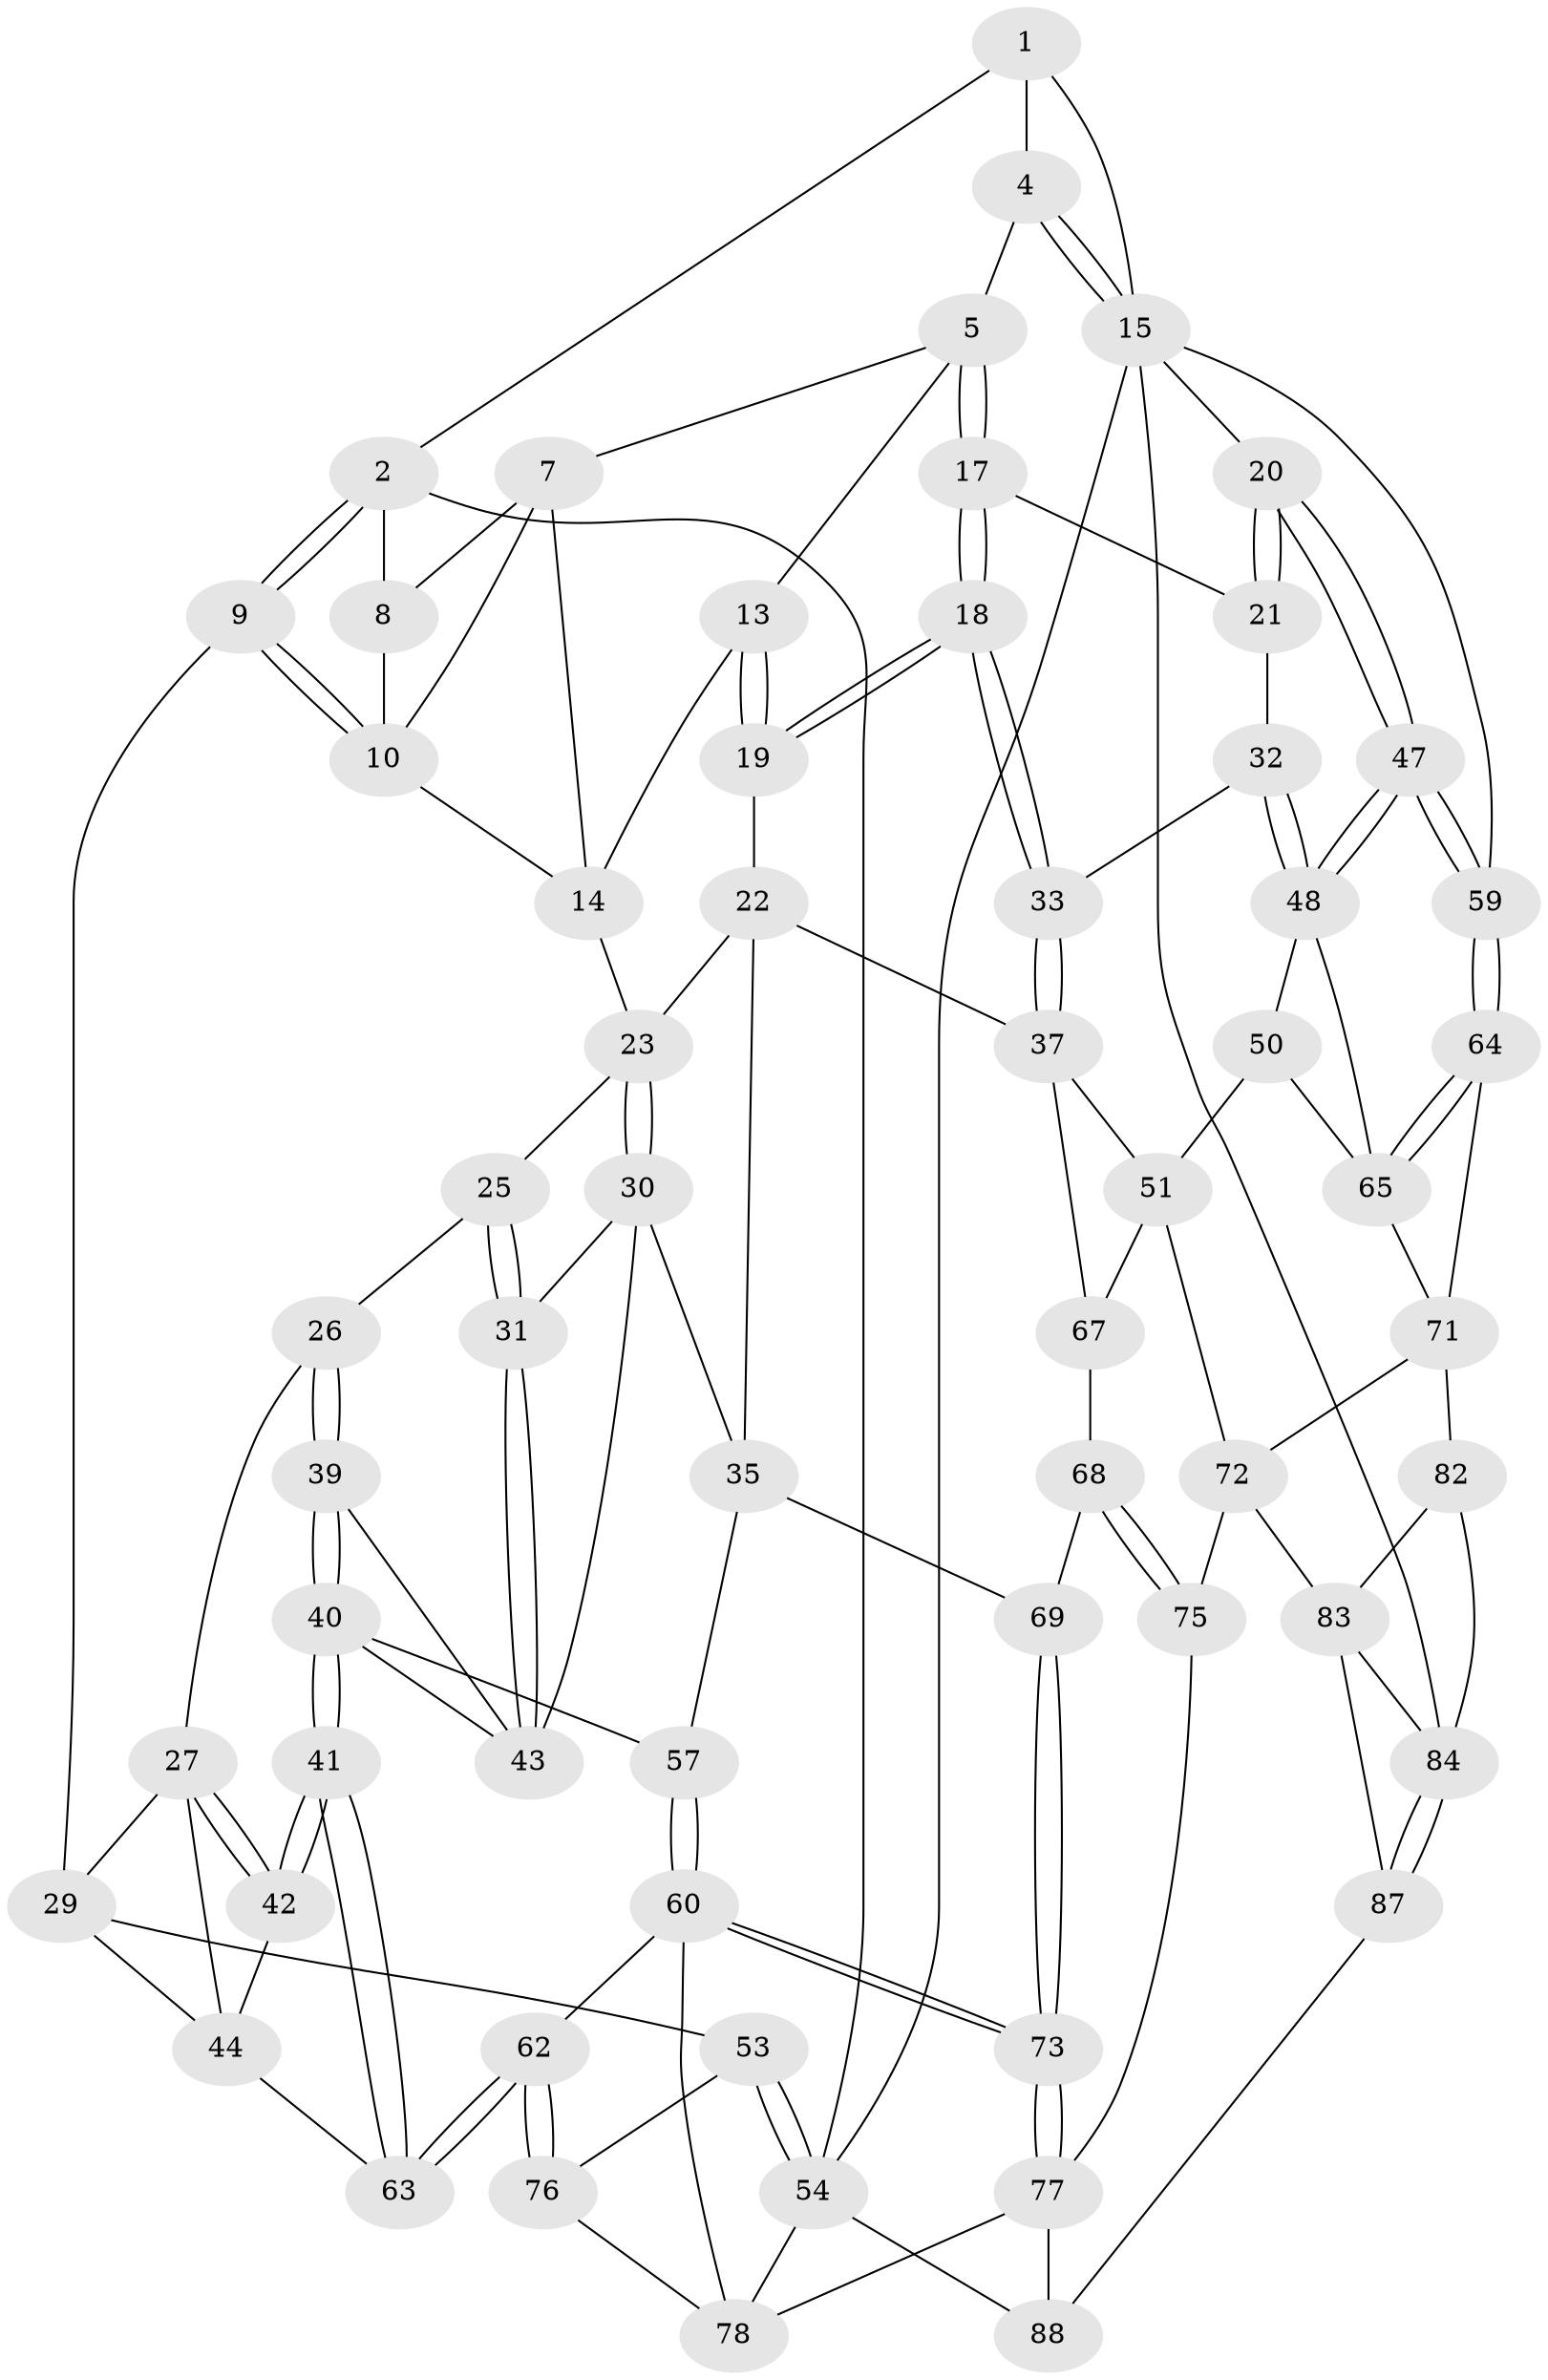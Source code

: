 // original degree distribution, {3: 0.02247191011235955, 6: 0.1797752808988764, 4: 0.21348314606741572, 5: 0.5842696629213483}
// Generated by graph-tools (version 1.1) at 2025/11/02/27/25 16:11:51]
// undirected, 62 vertices, 142 edges
graph export_dot {
graph [start="1"]
  node [color=gray90,style=filled];
  1 [pos="+0.8022211608203422+0"];
  2 [pos="+0+0",super="+3"];
  4 [pos="+0.8585118486307475+0.143446704637992"];
  5 [pos="+0.8381169757385796+0.15894742016662",super="+6"];
  7 [pos="+0.474679020020604+0",super="+12"];
  8 [pos="+0.4651034063503258+0"];
  9 [pos="+0+0.10828240413313697"];
  10 [pos="+0.10672299224907911+0.1835060258784757",super="+11"];
  13 [pos="+0.48590496400207955+0.20349772192073787"];
  14 [pos="+0.48542130098913505+0.20289773561714824",super="+16"];
  15 [pos="+1+0.24072573781140422",super="+58"];
  17 [pos="+0.8368790589919893+0.16126066583435217"];
  18 [pos="+0.6556918835372382+0.36994166847421167"];
  19 [pos="+0.5600930418041072+0.3434587579974927"];
  20 [pos="+1+0.3620970150122129"];
  21 [pos="+0.8920189623658403+0.4222349757233849"];
  22 [pos="+0.4983671946947877+0.4055661793613318",super="+34"];
  23 [pos="+0.4740943699329377+0.4152496501445401",super="+24"];
  25 [pos="+0.2498892497214187+0.3311198540690255"];
  26 [pos="+0.17252294318836933+0.471984239749211"];
  27 [pos="+0.1533663810843105+0.4734183132868934",super="+28"];
  29 [pos="+0+0.2774951709952739",super="+52"];
  30 [pos="+0.42171112767767827+0.45521543527673153",super="+36"];
  31 [pos="+0.351511876787976+0.5014521549204247"];
  32 [pos="+0.8120575962710295+0.4756664039490975"];
  33 [pos="+0.7147804698256264+0.45536756274895723"];
  35 [pos="+0.5005689575075835+0.631659554896017",super="+56"];
  37 [pos="+0.665184539532405+0.5853855068296623",super="+38"];
  39 [pos="+0.19822822160266315+0.4978847152082823"];
  40 [pos="+0.20905929362157022+0.5913327079573505",super="+46"];
  41 [pos="+0.17801851335113433+0.6269299544446529"];
  42 [pos="+0.13358870872683393+0.5481024451243139"];
  43 [pos="+0.3488241762886593+0.5069882484870594",super="+45"];
  44 [pos="+0.07630088063800301+0.6159413432010282",super="+55"];
  47 [pos="+1+0.5207935079373457"];
  48 [pos="+0.8747901017551265+0.5789675118939829",super="+49"];
  50 [pos="+0.7912549445922007+0.6672725374006073"];
  51 [pos="+0.7303868860285883+0.6659759318002421",super="+70"];
  53 [pos="+0+0.8392734889024768"];
  54 [pos="+0+1",super="+89"];
  57 [pos="+0.3245675601078967+0.6163828739978666"];
  59 [pos="+1+0.7865324750528827"];
  60 [pos="+0.28677637656087307+0.7196785064585899",super="+61"];
  62 [pos="+0.14305780171831192+0.712460886028889"];
  63 [pos="+0.13741688159899698+0.6903711425413104"];
  64 [pos="+1+0.7781385005397154"];
  65 [pos="+0.8961417392955833+0.6434739108096106",super="+66"];
  67 [pos="+0.5812139961806373+0.7041794197925104"];
  68 [pos="+0.5719250964752264+0.740872687836719"];
  69 [pos="+0.416442882548906+0.7682935809481003"];
  71 [pos="+0.8429821565397461+0.8377250755056818",super="+79"];
  72 [pos="+0.7128951287418032+0.77547347075727",super="+74"];
  73 [pos="+0.4117588075404209+0.7765430808782534"];
  75 [pos="+0.5725512851327142+0.8762811913964706"];
  76 [pos="+0.11125775047294217+0.7647641944822071"];
  77 [pos="+0.4232683170378355+0.8440022311695857",super="+81"];
  78 [pos="+0.27628519626884024+0.903580745290341",super="+80"];
  82 [pos="+0.8334285099795239+0.888302244878629"];
  83 [pos="+0.6862346540908075+0.917474587839828",super="+86"];
  84 [pos="+0.9755265312476834+1",super="+85"];
  87 [pos="+0.6711112157724659+1"];
  88 [pos="+0.48694321638353516+1"];
  1 -- 2;
  1 -- 4;
  1 -- 15;
  2 -- 9;
  2 -- 9;
  2 -- 54;
  2 -- 8;
  4 -- 5;
  4 -- 15;
  4 -- 15;
  5 -- 17;
  5 -- 17;
  5 -- 13;
  5 -- 7;
  7 -- 8;
  7 -- 10;
  7 -- 14;
  8 -- 10;
  9 -- 10;
  9 -- 10;
  9 -- 29;
  10 -- 14;
  13 -- 14;
  13 -- 19;
  13 -- 19;
  14 -- 23;
  15 -- 20;
  15 -- 59;
  15 -- 84;
  15 -- 54;
  17 -- 18;
  17 -- 18;
  17 -- 21;
  18 -- 19;
  18 -- 19;
  18 -- 33;
  18 -- 33;
  19 -- 22;
  20 -- 21;
  20 -- 21;
  20 -- 47;
  20 -- 47;
  21 -- 32;
  22 -- 23;
  22 -- 35;
  22 -- 37;
  23 -- 30;
  23 -- 30;
  23 -- 25;
  25 -- 26;
  25 -- 31;
  25 -- 31;
  26 -- 27;
  26 -- 39;
  26 -- 39;
  27 -- 42;
  27 -- 42;
  27 -- 44;
  27 -- 29;
  29 -- 53;
  29 -- 44;
  30 -- 31;
  30 -- 35;
  30 -- 43;
  31 -- 43;
  31 -- 43;
  32 -- 33;
  32 -- 48;
  32 -- 48;
  33 -- 37;
  33 -- 37;
  35 -- 57;
  35 -- 69;
  37 -- 51;
  37 -- 67;
  39 -- 40;
  39 -- 40;
  39 -- 43;
  40 -- 41;
  40 -- 41;
  40 -- 57;
  40 -- 43;
  41 -- 42;
  41 -- 42;
  41 -- 63;
  41 -- 63;
  42 -- 44;
  44 -- 63;
  47 -- 48;
  47 -- 48;
  47 -- 59;
  47 -- 59;
  48 -- 65;
  48 -- 50;
  50 -- 51;
  50 -- 65;
  51 -- 72;
  51 -- 67;
  53 -- 54;
  53 -- 54;
  53 -- 76;
  54 -- 88;
  54 -- 78;
  57 -- 60;
  57 -- 60;
  59 -- 64;
  59 -- 64;
  60 -- 73;
  60 -- 73;
  60 -- 62;
  60 -- 78;
  62 -- 63;
  62 -- 63;
  62 -- 76;
  62 -- 76;
  64 -- 65;
  64 -- 65;
  64 -- 71;
  65 -- 71;
  67 -- 68;
  68 -- 69;
  68 -- 75;
  68 -- 75;
  69 -- 73;
  69 -- 73;
  71 -- 72;
  71 -- 82;
  72 -- 75;
  72 -- 83;
  73 -- 77;
  73 -- 77;
  75 -- 77;
  76 -- 78;
  77 -- 78;
  77 -- 88;
  82 -- 83;
  82 -- 84;
  83 -- 87;
  83 -- 84;
  84 -- 87;
  84 -- 87;
  87 -- 88;
}
